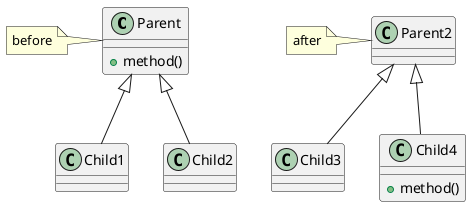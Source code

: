 @startuml


class Parent {
+method()
}
note left: before

class Child1 {
}

class Child2 {
}

class Parent2 {
}
note left: after

class Child3 {
}

class Child4 {
+method()
}

Parent <|-- Child1
Parent <|-- Child2

Parent2 <|-- Child3
Parent2 <|-- Child4

@enduml